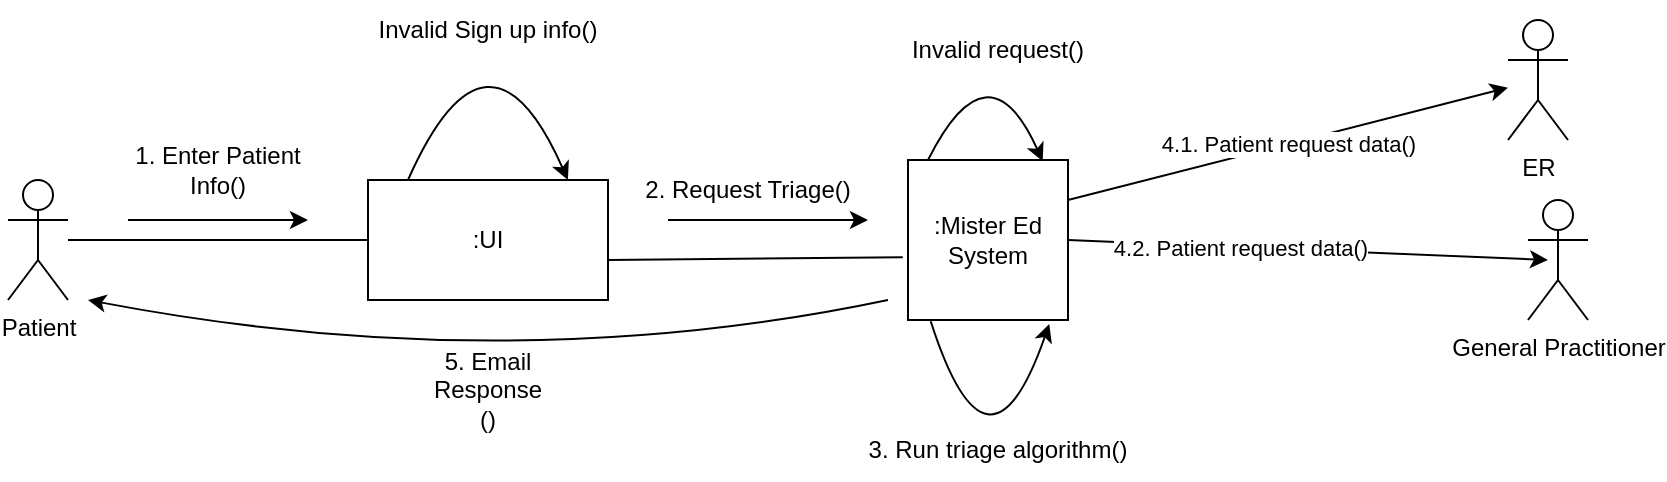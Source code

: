 <mxfile version="24.7.17">
  <diagram name="Page-1" id="TVXYd4DqbVSWxKjauSj4">
    <mxGraphModel dx="934" dy="539" grid="1" gridSize="10" guides="1" tooltips="1" connect="1" arrows="1" fold="1" page="1" pageScale="1" pageWidth="850" pageHeight="1100" math="0" shadow="0">
      <root>
        <mxCell id="0" />
        <mxCell id="1" parent="0" />
        <mxCell id="E7HtelMShyUas9rmYbfo-1" value="Patient" style="shape=umlActor;verticalLabelPosition=bottom;verticalAlign=top;html=1;outlineConnect=0;" parent="1" vertex="1">
          <mxGeometry x="250" y="170" width="30" height="60" as="geometry" />
        </mxCell>
        <mxCell id="E7HtelMShyUas9rmYbfo-3" value=":UI" style="rounded=0;whiteSpace=wrap;html=1;" parent="1" vertex="1">
          <mxGeometry x="430" y="170" width="120" height="60" as="geometry" />
        </mxCell>
        <mxCell id="E7HtelMShyUas9rmYbfo-8" value="" style="endArrow=classic;html=1;rounded=0;curved=1;entryX=0.833;entryY=0;entryDx=0;entryDy=0;entryPerimeter=0;" parent="1" target="E7HtelMShyUas9rmYbfo-3" edge="1">
          <mxGeometry width="50" height="50" relative="1" as="geometry">
            <mxPoint x="450" y="170" as="sourcePoint" />
            <mxPoint x="460" y="60" as="targetPoint" />
            <Array as="points">
              <mxPoint x="490" y="80" />
            </Array>
          </mxGeometry>
        </mxCell>
        <mxCell id="E7HtelMShyUas9rmYbfo-9" value="Invalid Sign up info()" style="text;html=1;align=center;verticalAlign=middle;whiteSpace=wrap;rounded=0;" parent="1" vertex="1">
          <mxGeometry x="420" y="80" width="140" height="30" as="geometry" />
        </mxCell>
        <mxCell id="E7HtelMShyUas9rmYbfo-13" value=":Mister Ed System" style="whiteSpace=wrap;html=1;aspect=fixed;" parent="1" vertex="1">
          <mxGeometry x="700" y="160" width="80" height="80" as="geometry" />
        </mxCell>
        <mxCell id="E7HtelMShyUas9rmYbfo-14" value="" style="endArrow=classic;html=1;rounded=0;curved=1;entryX=0.842;entryY=0.008;entryDx=0;entryDy=0;entryPerimeter=0;" parent="1" target="E7HtelMShyUas9rmYbfo-13" edge="1">
          <mxGeometry width="50" height="50" relative="1" as="geometry">
            <mxPoint x="710" y="160" as="sourcePoint" />
            <mxPoint x="760" y="110" as="targetPoint" />
            <Array as="points">
              <mxPoint x="740" y="100" />
            </Array>
          </mxGeometry>
        </mxCell>
        <mxCell id="E7HtelMShyUas9rmYbfo-17" value="Invalid request()" style="text;html=1;align=center;verticalAlign=middle;whiteSpace=wrap;rounded=0;" parent="1" vertex="1">
          <mxGeometry x="700" y="90" width="90" height="30" as="geometry" />
        </mxCell>
        <mxCell id="E7HtelMShyUas9rmYbfo-19" value="" style="endArrow=classic;html=1;rounded=0;exitX=0.142;exitY=1.008;exitDx=0;exitDy=0;curved=1;entryX=0.883;entryY=1.025;entryDx=0;entryDy=0;entryPerimeter=0;exitPerimeter=0;" parent="1" source="E7HtelMShyUas9rmYbfo-13" target="E7HtelMShyUas9rmYbfo-13" edge="1">
          <mxGeometry width="50" height="50" relative="1" as="geometry">
            <mxPoint x="740" y="290" as="sourcePoint" />
            <mxPoint x="780" y="250" as="targetPoint" />
            <Array as="points">
              <mxPoint x="740" y="330" />
            </Array>
          </mxGeometry>
        </mxCell>
        <mxCell id="E7HtelMShyUas9rmYbfo-20" value="3. Run triage algorithm()" style="text;html=1;align=center;verticalAlign=middle;whiteSpace=wrap;rounded=0;" parent="1" vertex="1">
          <mxGeometry x="660" y="290" width="170" height="30" as="geometry" />
        </mxCell>
        <mxCell id="E7HtelMShyUas9rmYbfo-22" value="" style="endArrow=classic;html=1;rounded=0;exitX=1;exitY=0.25;exitDx=0;exitDy=0;" parent="1" source="E7HtelMShyUas9rmYbfo-13" edge="1" target="E7HtelMShyUas9rmYbfo-30">
          <mxGeometry relative="1" as="geometry">
            <mxPoint x="810" y="170" as="sourcePoint" />
            <mxPoint x="950" y="120" as="targetPoint" />
          </mxGeometry>
        </mxCell>
        <mxCell id="E7HtelMShyUas9rmYbfo-23" value="4.1. Patient request data()" style="edgeLabel;resizable=0;html=1;;align=center;verticalAlign=middle;" parent="E7HtelMShyUas9rmYbfo-22" connectable="0" vertex="1">
          <mxGeometry relative="1" as="geometry" />
        </mxCell>
        <mxCell id="E7HtelMShyUas9rmYbfo-26" value="" style="endArrow=classic;html=1;rounded=0;exitX=1;exitY=0.5;exitDx=0;exitDy=0;" parent="1" source="E7HtelMShyUas9rmYbfo-13" edge="1">
          <mxGeometry width="50" height="50" relative="1" as="geometry">
            <mxPoint x="840" y="270" as="sourcePoint" />
            <mxPoint x="1020" y="210" as="targetPoint" />
          </mxGeometry>
        </mxCell>
        <mxCell id="E7HtelMShyUas9rmYbfo-27" value="4.2. Patient request data()" style="edgeLabel;html=1;align=center;verticalAlign=middle;resizable=0;points=[];" parent="E7HtelMShyUas9rmYbfo-26" vertex="1" connectable="0">
          <mxGeometry x="-0.285" relative="1" as="geometry">
            <mxPoint as="offset" />
          </mxGeometry>
        </mxCell>
        <mxCell id="E7HtelMShyUas9rmYbfo-30" value="ER" style="shape=umlActor;verticalLabelPosition=bottom;verticalAlign=top;html=1;outlineConnect=0;" parent="1" vertex="1">
          <mxGeometry x="1000" y="90" width="30" height="60" as="geometry" />
        </mxCell>
        <mxCell id="E7HtelMShyUas9rmYbfo-32" value="General Practitioner" style="shape=umlActor;verticalLabelPosition=bottom;verticalAlign=top;html=1;outlineConnect=0;" parent="1" vertex="1">
          <mxGeometry x="1010" y="180" width="30" height="60" as="geometry" />
        </mxCell>
        <mxCell id="E7HtelMShyUas9rmYbfo-35" value="" style="endArrow=none;html=1;rounded=0;entryX=-0.033;entryY=0.608;entryDx=0;entryDy=0;entryPerimeter=0;" parent="1" target="E7HtelMShyUas9rmYbfo-13" edge="1">
          <mxGeometry width="50" height="50" relative="1" as="geometry">
            <mxPoint x="550" y="210" as="sourcePoint" />
            <mxPoint x="600" y="160" as="targetPoint" />
          </mxGeometry>
        </mxCell>
        <mxCell id="E7HtelMShyUas9rmYbfo-36" value="2. Request Triage()" style="text;html=1;align=center;verticalAlign=middle;whiteSpace=wrap;rounded=0;" parent="1" vertex="1">
          <mxGeometry x="560" y="160" width="120" height="30" as="geometry" />
        </mxCell>
        <mxCell id="E7HtelMShyUas9rmYbfo-37" value="" style="endArrow=classic;html=1;rounded=0;" parent="1" edge="1">
          <mxGeometry width="50" height="50" relative="1" as="geometry">
            <mxPoint x="580" y="190" as="sourcePoint" />
            <mxPoint x="680" y="190" as="targetPoint" />
          </mxGeometry>
        </mxCell>
        <mxCell id="E7HtelMShyUas9rmYbfo-38" value="" style="endArrow=classic;html=1;rounded=0;curved=1;" parent="1" edge="1">
          <mxGeometry width="50" height="50" relative="1" as="geometry">
            <mxPoint x="690" y="230" as="sourcePoint" />
            <mxPoint x="290" y="230" as="targetPoint" />
            <Array as="points">
              <mxPoint x="500" y="270" />
            </Array>
          </mxGeometry>
        </mxCell>
        <mxCell id="E7HtelMShyUas9rmYbfo-42" value="" style="endArrow=none;html=1;rounded=0;entryX=0;entryY=0.5;entryDx=0;entryDy=0;" parent="1" source="E7HtelMShyUas9rmYbfo-1" target="E7HtelMShyUas9rmYbfo-3" edge="1">
          <mxGeometry width="50" height="50" relative="1" as="geometry">
            <mxPoint x="480" y="230" as="sourcePoint" />
            <mxPoint x="530" y="180" as="targetPoint" />
          </mxGeometry>
        </mxCell>
        <mxCell id="E7HtelMShyUas9rmYbfo-43" value="" style="endArrow=classic;html=1;rounded=0;" parent="1" edge="1">
          <mxGeometry width="50" height="50" relative="1" as="geometry">
            <mxPoint x="310" y="190" as="sourcePoint" />
            <mxPoint x="400" y="190" as="targetPoint" />
          </mxGeometry>
        </mxCell>
        <mxCell id="E7HtelMShyUas9rmYbfo-45" value="1. Enter Patient Info()" style="text;html=1;align=center;verticalAlign=middle;whiteSpace=wrap;rounded=0;" parent="1" vertex="1">
          <mxGeometry x="310" y="150" width="90" height="30" as="geometry" />
        </mxCell>
        <mxCell id="fuq9UqZBYdQqr-HVW3kC-2" value="5. Email Response ()" style="text;html=1;align=center;verticalAlign=middle;whiteSpace=wrap;rounded=0;" vertex="1" parent="1">
          <mxGeometry x="460" y="260" width="60" height="30" as="geometry" />
        </mxCell>
      </root>
    </mxGraphModel>
  </diagram>
</mxfile>
